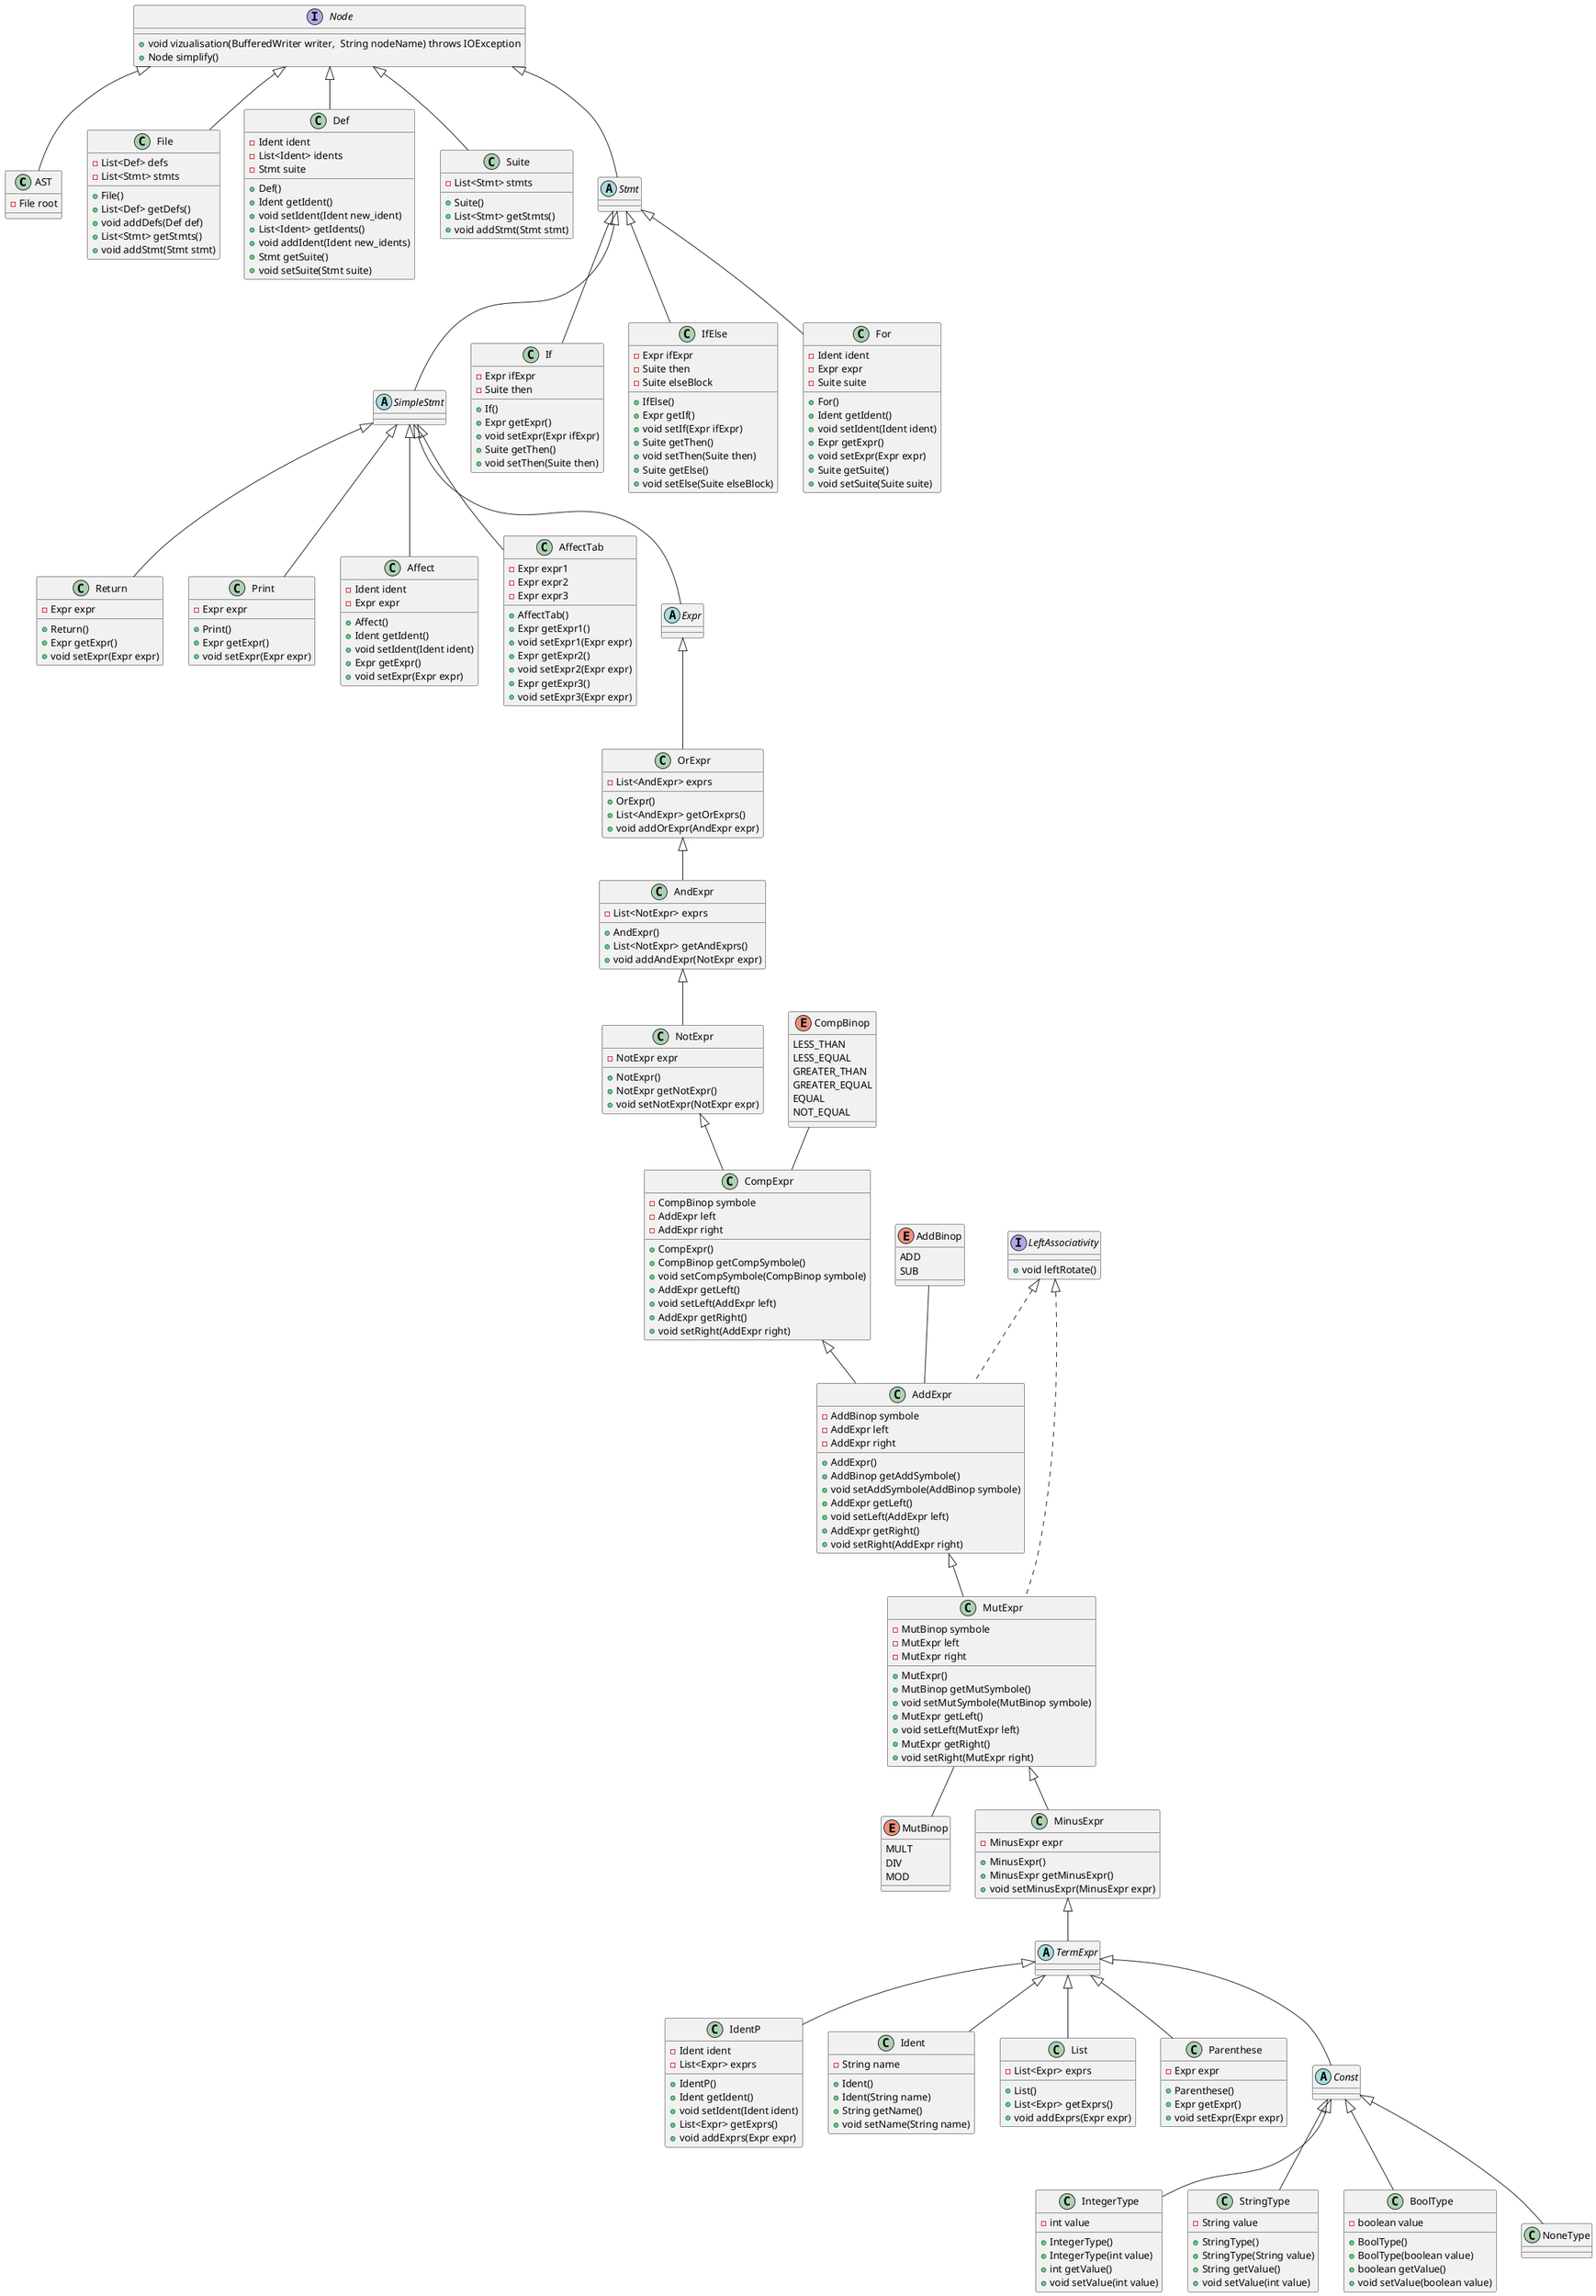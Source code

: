 @startuml AST
    class AST extends Node {
        - File root
    }

    interface Node {
        + void vizualisation(BufferedWriter writer,  String nodeName) throws IOException
        + Node simplify()
    }

    class File extends Node { 
        - List<Def> defs 
        - List<Stmt> stmts 
        + File()
        + List<Def> getDefs()
        + void addDefs(Def def)
        + List<Stmt> getStmts()
        + void addStmt(Stmt stmt)
    }

    class Def extends Node {
        - Ident ident
        - List<Ident> idents
        - Stmt suite
        + Def() 
        + Ident getIdent()
        + void setIdent(Ident new_ident)
        + List<Ident> getIdents()
        + void addIdent(Ident new_idents)
        + Stmt getSuite()
        + void setSuite(Stmt suite)
    }

    class Suite extends Node {
        - List<Stmt> stmts
        + Suite()
        + List<Stmt> getStmts()
        + void addStmt(Stmt stmt)
    }

    abstract class SimpleStmt extends Stmt

    class Return extends SimpleStmt {
        - Expr expr
        + Return()
        + Expr getExpr()
        + void setExpr(Expr expr)
    }

    class Print extends SimpleStmt {
        - Expr expr
        + Print()
        + Expr getExpr()
        + void setExpr(Expr expr)
    }

    class Affect extends SimpleStmt {
        - Ident ident
        - Expr expr
        + Affect()
        + Ident getIdent()
        + void setIdent(Ident ident)
        + Expr getExpr()
        + void setExpr(Expr expr)
    }

    class AffectTab extends SimpleStmt {
        - Expr expr1
        - Expr expr2
        - Expr expr3
        + AffectTab()
        + Expr getExpr1()
        + void setExpr1(Expr expr)
        + Expr getExpr2()
        + void setExpr2(Expr expr)
        + Expr getExpr3()
        + void setExpr3(Expr expr)
    }

    abstract class Stmt extends Node

    class If extends Stmt {
        - Expr ifExpr
        - Suite then
        + If()
        + Expr getExpr()
        + void setExpr(Expr ifExpr)
        + Suite getThen()
        + void setThen(Suite then)
    }

    class IfElse extends Stmt {
        - Expr ifExpr
        - Suite then
        - Suite elseBlock
        + IfElse()
        + Expr getIf()
        + void setIf(Expr ifExpr)
        + Suite getThen()
        + void setThen(Suite then)
        + Suite getElse()
        + void setElse(Suite elseBlock)
    }

    class For extends Stmt {
        - Ident ident
        - Expr expr
        - Suite suite
        + For()
        + Ident getIdent()
        + void setIdent(Ident ident)
        + Expr getExpr()
        + void setExpr(Expr expr)
        + Suite getSuite()
        + void setSuite(Suite suite)
    }

    abstract class Expr extends SimpleStmt 

    class OrExpr extends Expr{
        - List<AndExpr> exprs
        + OrExpr()
        + List<AndExpr> getOrExprs()
        + void addOrExpr(AndExpr expr)
    }

    class AndExpr extends OrExpr{
        - List<NotExpr> exprs
        + AndExpr()
        + List<NotExpr> getAndExprs()
        + void addAndExpr(NotExpr expr)
    }
    
    class NotExpr extends AndExpr {
        - NotExpr expr
        + NotExpr()
        + NotExpr getNotExpr()
        + void setNotExpr(NotExpr expr) 
    }

    class CompExpr extends NotExpr {
        - CompBinop symbole
        - AddExpr left
        - AddExpr right
        + CompExpr()
        + CompBinop getCompSymbole()
        + void setCompSymbole(CompBinop symbole)
        + AddExpr getLeft()
        + void setLeft(AddExpr left)
        + AddExpr getRight()
        + void setRight(AddExpr right)
    }

    enum CompBinop {
        LESS_THAN
        LESS_EQUAL
        GREATER_THAN
        GREATER_EQUAL
        EQUAL
        NOT_EQUAL
    }

    CompBinop -- CompExpr

    interface LeftAssociativity {
        + void leftRotate()
    }

    class AddExpr extends CompExpr implements LeftAssociativity{
        - AddBinop symbole
        - AddExpr left
        - AddExpr right
        + AddExpr()
        + AddBinop getAddSymbole()
        + void setAddSymbole(AddBinop symbole)
        + AddExpr getLeft()
        + void setLeft(AddExpr left)
        + AddExpr getRight()
        + void setRight(AddExpr right)
    }

    enum AddBinop {
        ADD 
        SUB
    }

    AddBinop -- AddExpr

    class MutExpr extends AddExpr implements LeftAssociativity {
        - MutBinop symbole
        - MutExpr left
        - MutExpr right
        + MutExpr()
        + MutBinop getMutSymbole()
        + void setMutSymbole(MutBinop symbole)
        + MutExpr getLeft()
        + void setLeft(MutExpr left)
        + MutExpr getRight()
        + void setRight(MutExpr right)
    }

    enum MutBinop {
        MULT
        DIV
        MOD
    }

    MutExpr -- MutBinop

    class MinusExpr extends MutExpr  {
        - MinusExpr expr
        + MinusExpr()
        + MinusExpr getMinusExpr()
        + void setMinusExpr(MinusExpr expr) 
    }

    abstract class TermExpr extends MinusExpr

    class IdentP extends TermExpr {
        - Ident ident
        - List<Expr> exprs
        + IdentP()
        + Ident getIdent() 
        + void setIdent(Ident ident)
        + List<Expr> getExprs()
        + void addExprs(Expr expr)
    }

    class Ident extends TermExpr {
        - String name
        + Ident()
        + Ident(String name)
        + String getName()
        + void setName(String name)
    }

    class List extends TermExpr {
        - List<Expr> exprs
        + List()
        + List<Expr> getExprs()
        + void addExprs(Expr expr)
    }

    class Parenthese extends TermExpr {
        - Expr expr
        + Parenthese()
        + Expr getExpr()
        + void setExpr(Expr expr)
    }
    
    abstract class Const extends TermExpr 
  
    class IntegerType extends Const {
        - int value
        + IntegerType()
        + IntegerType(int value)
        + int getValue()
        + void setValue(int value)
    }

    class StringType extends Const {
        - String value
        + StringType()
        + StringType(String value)
        + String getValue()
        + void setValue(int value)
    }

    class BoolType extends Const {
        - boolean value
        + BoolType()
        + BoolType(boolean value)
        + boolean getValue()
        + void setValue(boolean value)
    }

    class NoneType extends Const

@enduml